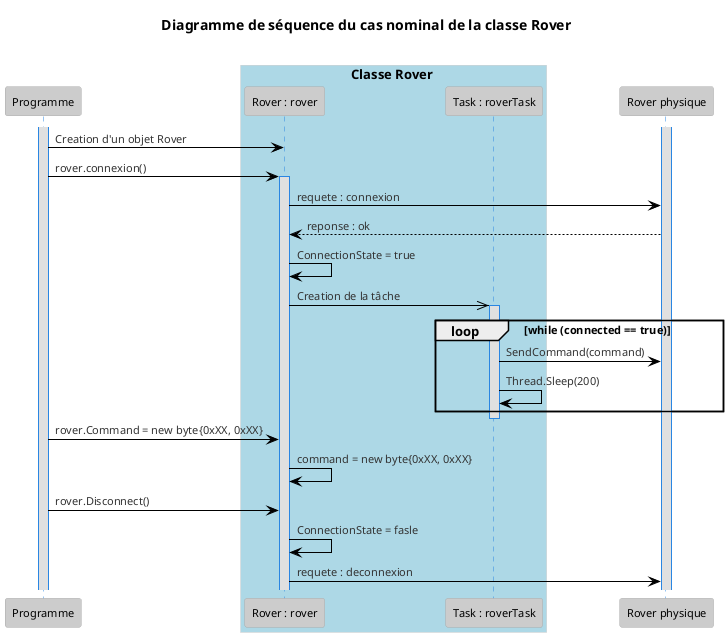 @startuml
!theme reddress-lightblue

Title Diagramme de séquence du cas nominal de la classe Rover\n
Participant Programme as "Programme" 
Box Classe Rover #lightblue
Participant Rover as "Rover : rover"
Participant RoverTask as "Task : roverTask"
End Box
Participant Rover_P as "Rover physique"
Programme ++
Rover_P ++

Programme -> Rover : Creation d'un objet Rover
Programme -> Rover ++: rover.connexion()
Rover -> Rover_P : requete : connexion
Rover <-- Rover_P : reponse : ok
Rover -> Rover : ConnectionState = true

Rover ->> RoverTask ++: Creation de la tâche
loop while (connected == true)
    RoverTask -> Rover_P : SendCommand(command)
    RoverTask -> RoverTask : Thread.Sleep(200)
end
RoverTask--

Programme -> Rover : rover.Command = new byte{0xXX, 0xXX}
Rover -> Rover : command = new byte{0xXX, 0xXX}
Programme -> Rover : rover.Disconnect()
Rover -> Rover : ConnectionState = fasle
Rover -> Rover_P : requete : deconnexion

@enduml